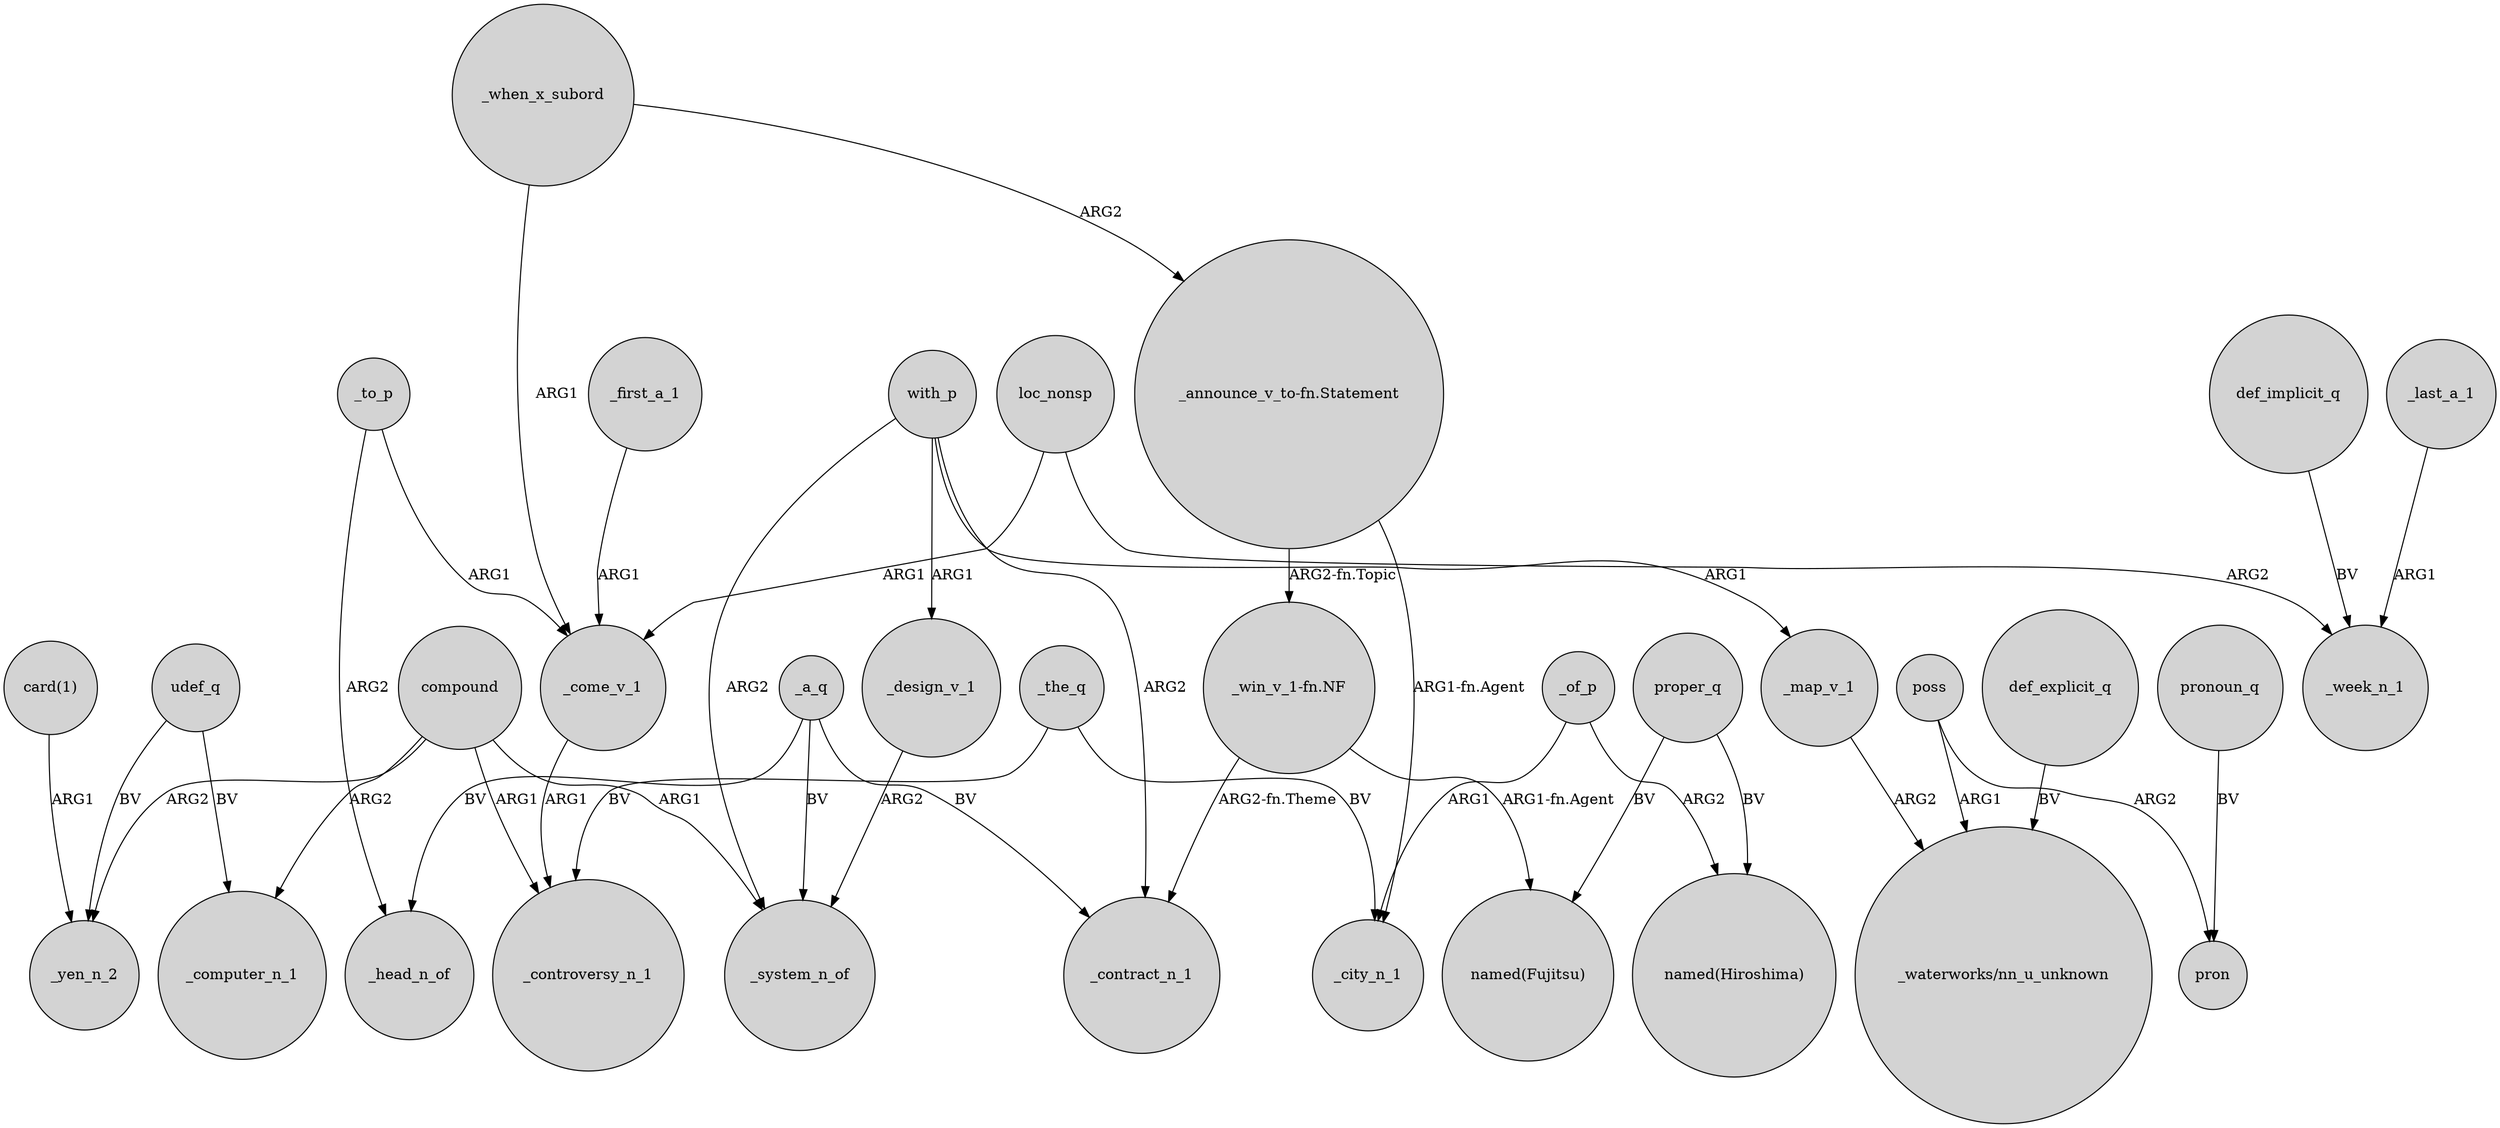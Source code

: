 digraph {
	node [shape=circle style=filled]
	_come_v_1 -> _controversy_n_1 [label=ARG1]
	udef_q -> _yen_n_2 [label=BV]
	_of_p -> "named(Hiroshima)" [label=ARG2]
	def_implicit_q -> _week_n_1 [label=BV]
	poss -> pron [label=ARG2]
	_when_x_subord -> _come_v_1 [label=ARG1]
	_when_x_subord -> "_announce_v_to-fn.Statement" [label=ARG2]
	"_win_v_1-fn.NF" -> _contract_n_1 [label="ARG2-fn.Theme"]
	_to_p -> _come_v_1 [label=ARG1]
	"_announce_v_to-fn.Statement" -> "_win_v_1-fn.NF" [label="ARG2-fn.Topic"]
	compound -> _system_n_of [label=ARG1]
	with_p -> _system_n_of [label=ARG2]
	poss -> "_waterworks/nn_u_unknown" [label=ARG1]
	def_explicit_q -> "_waterworks/nn_u_unknown" [label=BV]
	_to_p -> _head_n_of [label=ARG2]
	_a_q -> _contract_n_1 [label=BV]
	_of_p -> _city_n_1 [label=ARG1]
	loc_nonsp -> _come_v_1 [label=ARG1]
	udef_q -> _computer_n_1 [label=BV]
	_the_q -> _controversy_n_1 [label=BV]
	compound -> _computer_n_1 [label=ARG2]
	compound -> _yen_n_2 [label=ARG2]
	proper_q -> "named(Fujitsu)" [label=BV]
	pronoun_q -> pron [label=BV]
	loc_nonsp -> _week_n_1 [label=ARG2]
	proper_q -> "named(Hiroshima)" [label=BV]
	"_win_v_1-fn.NF" -> "named(Fujitsu)" [label="ARG1-fn.Agent"]
	with_p -> _design_v_1 [label=ARG1]
	compound -> _controversy_n_1 [label=ARG1]
	_map_v_1 -> "_waterworks/nn_u_unknown" [label=ARG2]
	_last_a_1 -> _week_n_1 [label=ARG1]
	_the_q -> _city_n_1 [label=BV]
	"_announce_v_to-fn.Statement" -> _city_n_1 [label="ARG1-fn.Agent"]
	"card(1)" -> _yen_n_2 [label=ARG1]
	with_p -> _contract_n_1 [label=ARG2]
	_a_q -> _system_n_of [label=BV]
	_design_v_1 -> _system_n_of [label=ARG2]
	_first_a_1 -> _come_v_1 [label=ARG1]
	_a_q -> _head_n_of [label=BV]
	with_p -> _map_v_1 [label=ARG1]
}
